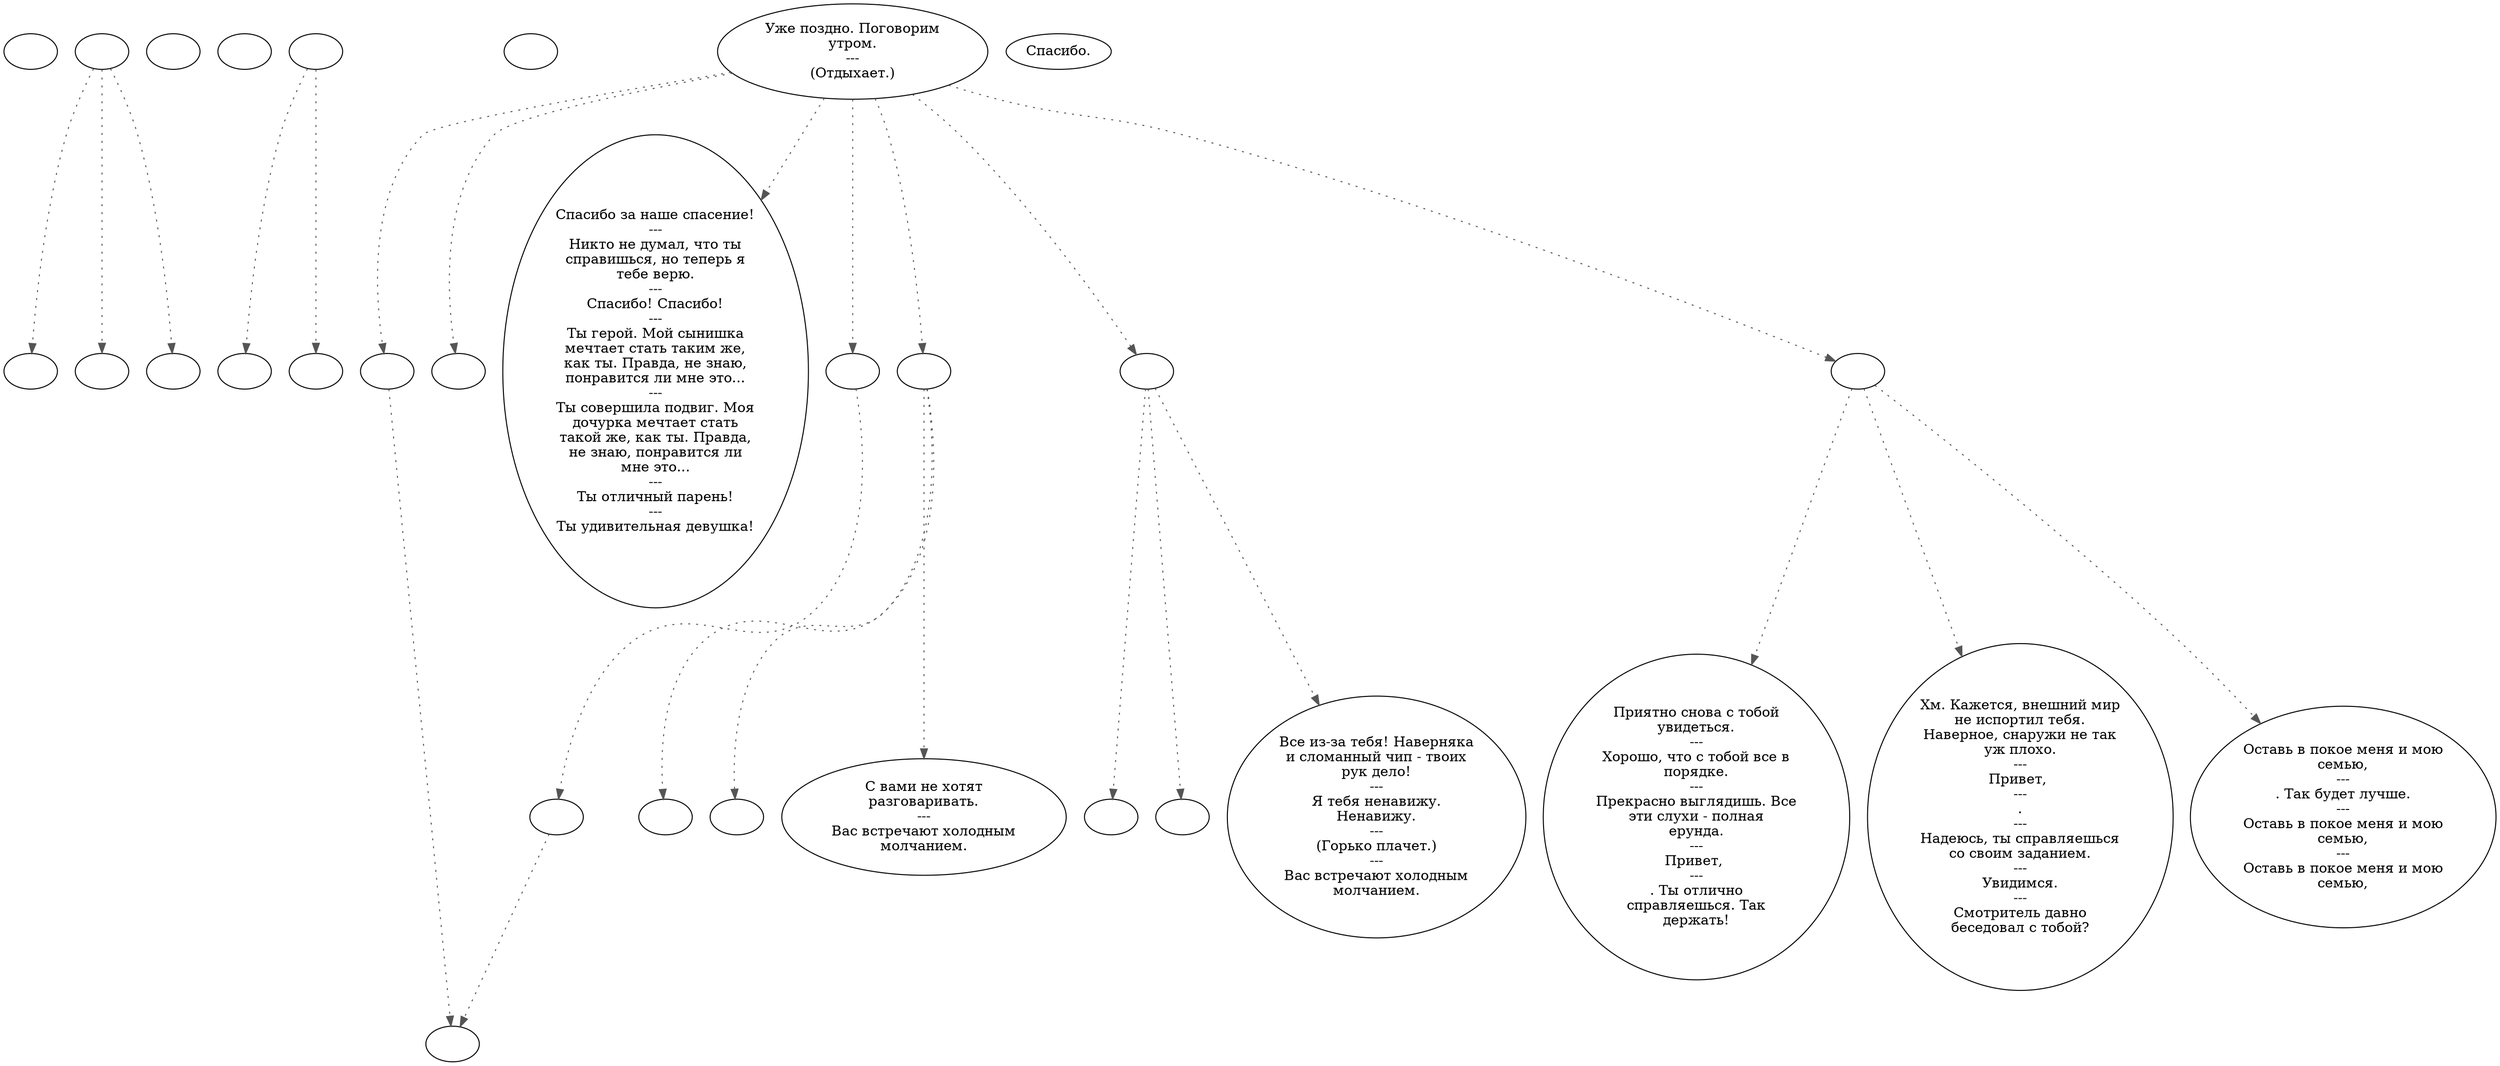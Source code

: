 digraph genvault {
  "start" [style=filled       fillcolor="#FFFFFF"       color="#000000"]
  "start" [label=""]
  "critter_p_proc" [style=filled       fillcolor="#FFFFFF"       color="#000000"]
  "critter_p_proc" -> "flee_dude" [style=dotted color="#555555"]
  "critter_p_proc" -> "get_rations" [style=dotted color="#555555"]
  "critter_p_proc" -> "sleeping" [style=dotted color="#555555"]
  "critter_p_proc" [label=""]
  "damage_p_proc" [style=filled       fillcolor="#FFFFFF"       color="#000000"]
  "damage_p_proc" [label=""]
  "destroy_p_proc" [style=filled       fillcolor="#FFFFFF"       color="#000000"]
  "destroy_p_proc" [label=""]
  "map_enter_p_proc" [style=filled       fillcolor="#FFFFFF"       color="#000000"]
  "map_enter_p_proc" -> "set_ration_tile" [style=dotted color="#555555"]
  "map_enter_p_proc" -> "set_sleep_tile" [style=dotted color="#555555"]
  "map_enter_p_proc" [label=""]
  "pickup_p_proc" [style=filled       fillcolor="#FFFFFF"       color="#000000"]
  "pickup_p_proc" [label=""]
  "talk_p_proc" [style=filled       fillcolor="#FFFFFF"       color="#000000"]
  "talk_p_proc" -> "get_reaction" [style=dotted color="#555555"]
  "talk_p_proc" -> "Vault00" [style=dotted color="#555555"]
  "talk_p_proc" -> "Vault01" [style=dotted color="#555555"]
  "talk_p_proc" -> "Vault02" [style=dotted color="#555555"]
  "talk_p_proc" -> "Vault00b" [style=dotted color="#555555"]
  "talk_p_proc" -> "Vault00c" [style=dotted color="#555555"]
  "talk_p_proc" -> "Vault00a" [style=dotted color="#555555"]
  "talk_p_proc" [label="Уже поздно. Поговорим\nутром.\n---\n(Отдыхает.)"]
  "timed_event_p_proc" [style=filled       fillcolor="#FFFFFF"       color="#000000"]
  "timed_event_p_proc" [label="Спасибо."]
  "Vault00" [style=filled       fillcolor="#FFFFFF"       color="#000000"]
  "Vault00" [label=""]
  "Vault00a" [style=filled       fillcolor="#FFFFFF"       color="#000000"]
  "Vault00a" -> "Vault03" [style=dotted color="#555555"]
  "Vault00a" -> "Vault06" [style=dotted color="#555555"]
  "Vault00a" -> "Vault09" [style=dotted color="#555555"]
  "Vault00a" [label=""]
  "Vault00b" [style=filled       fillcolor="#FFFFFF"       color="#000000"]
  "Vault00b" -> "Vault04" [style=dotted color="#555555"]
  "Vault00b" -> "Vault07" [style=dotted color="#555555"]
  "Vault00b" -> "Vault10" [style=dotted color="#555555"]
  "Vault00b" [label=""]
  "Vault00c" [style=filled       fillcolor="#FFFFFF"       color="#000000"]
  "Vault00c" -> "Vault05" [style=dotted color="#555555"]
  "Vault00c" -> "Vault08" [style=dotted color="#555555"]
  "Vault00c" -> "Vault11" [style=dotted color="#555555"]
  "Vault00c" [label=""]
  "Vault01" [style=filled       fillcolor="#FFFFFF"       color="#000000"]
  "Vault01" [label="Спасибо за наше спасение!\n---\nНикто не думал, что ты\nсправишься, но теперь я\nтебе верю.\n---\nСпасибо! Спасибо!\n---\nТы герой. Мой сынишка\nмечтает стать таким же,\nкак ты. Правда, не знаю,\nпонравится ли мне это...\n---\nТы совершила подвиг. Моя\nдочурка мечтает стать\nтакой же, как ты. Правда,\nне знаю, понравится ли\nмне это...\n---\nТы отличный парень!\n---\nТы удивительная девушка!"]
  "Vault02" [style=filled       fillcolor="#FFFFFF"       color="#000000"]
  "Vault02" -> "DownReact" [style=dotted color="#555555"]
  "Vault02" [label=""]
  "Vault03" [style=filled       fillcolor="#FFFFFF"       color="#000000"]
  "Vault03" [label="Приятно снова с тобой\nувидеться.\n---\nХорошо, что с тобой все в\nпорядке.\n---\nПрекрасно выглядишь. Все\nэти слухи - полная\nерунда.\n---\nПривет, \n---\n. Ты отлично\nсправляешься. Так\nдержать!"]
  "Vault04" [style=filled       fillcolor="#FFFFFF"       color="#000000"]
  "Vault04" [label=""]
  "Vault05" [style=filled       fillcolor="#FFFFFF"       color="#000000"]
  "Vault05" [label=""]
  "Vault06" [style=filled       fillcolor="#FFFFFF"       color="#000000"]
  "Vault06" [label="Хм. Кажется, внешний мир\nне испортил тебя.\nНаверное, снаружи не так\nуж плохо.\n---\nПривет, \n---\n.\n---\nНадеюсь, ты справляешься\nсо своим заданием.\n---\nУвидимся.\n---\nСмотритель давно\nбеседовал с тобой?"]
  "Vault07" [style=filled       fillcolor="#FFFFFF"       color="#000000"]
  "Vault07" [label=""]
  "Vault08" [style=filled       fillcolor="#FFFFFF"       color="#000000"]
  "Vault08" [label=""]
  "Vault09" [style=filled       fillcolor="#FFFFFF"       color="#000000"]
  "Vault09" [label="Оставь в покое меня и мою\nсемью,\n---\n. Так будет лучше.\n---\nОставь в покое меня и мою\nсемью,\n---\nОставь в покое меня и мою\nсемью,"]
  "Vault10" [style=filled       fillcolor="#FFFFFF"       color="#000000"]
  "Vault10" [label="С вами не хотят\nразговаривать.\n---\nВас встречают холодным\nмолчанием."]
  "Vault11" [style=filled       fillcolor="#FFFFFF"       color="#000000"]
  "Vault11" [label="Все из-за тебя! Наверняка\nи сломанный чип - твоих\nрук дело!\n---\nЯ тебя ненавижу.\nНенавижу.\n---\n(Горько плачет.)\n---\nВас встречают холодным\nмолчанием."]
  "flee_dude" [style=filled       fillcolor="#FFFFFF"       color="#000000"]
  "flee_dude" [label=""]
  "get_rations" [style=filled       fillcolor="#FFFFFF"       color="#000000"]
  "get_rations" [label=""]
  "set_ration_tile" [style=filled       fillcolor="#FFFFFF"       color="#000000"]
  "set_ration_tile" [label=""]
  "set_sleep_tile" [style=filled       fillcolor="#FFFFFF"       color="#000000"]
  "set_sleep_tile" [label=""]
  "sleeping" [style=filled       fillcolor="#FFFFFF"       color="#000000"]
  "sleeping" [label=""]
  "get_reaction" [style=filled       fillcolor="#FFFFFF"       color="#000000"]
  "get_reaction" -> "ReactToLevel" [style=dotted color="#555555"]
  "get_reaction" [label=""]
  "ReactToLevel" [style=filled       fillcolor="#FFFFFF"       color="#000000"]
  "ReactToLevel" [label=""]
  "DownReact" [style=filled       fillcolor="#FFFFFF"       color="#000000"]
  "DownReact" -> "ReactToLevel" [style=dotted color="#555555"]
  "DownReact" [label=""]
}